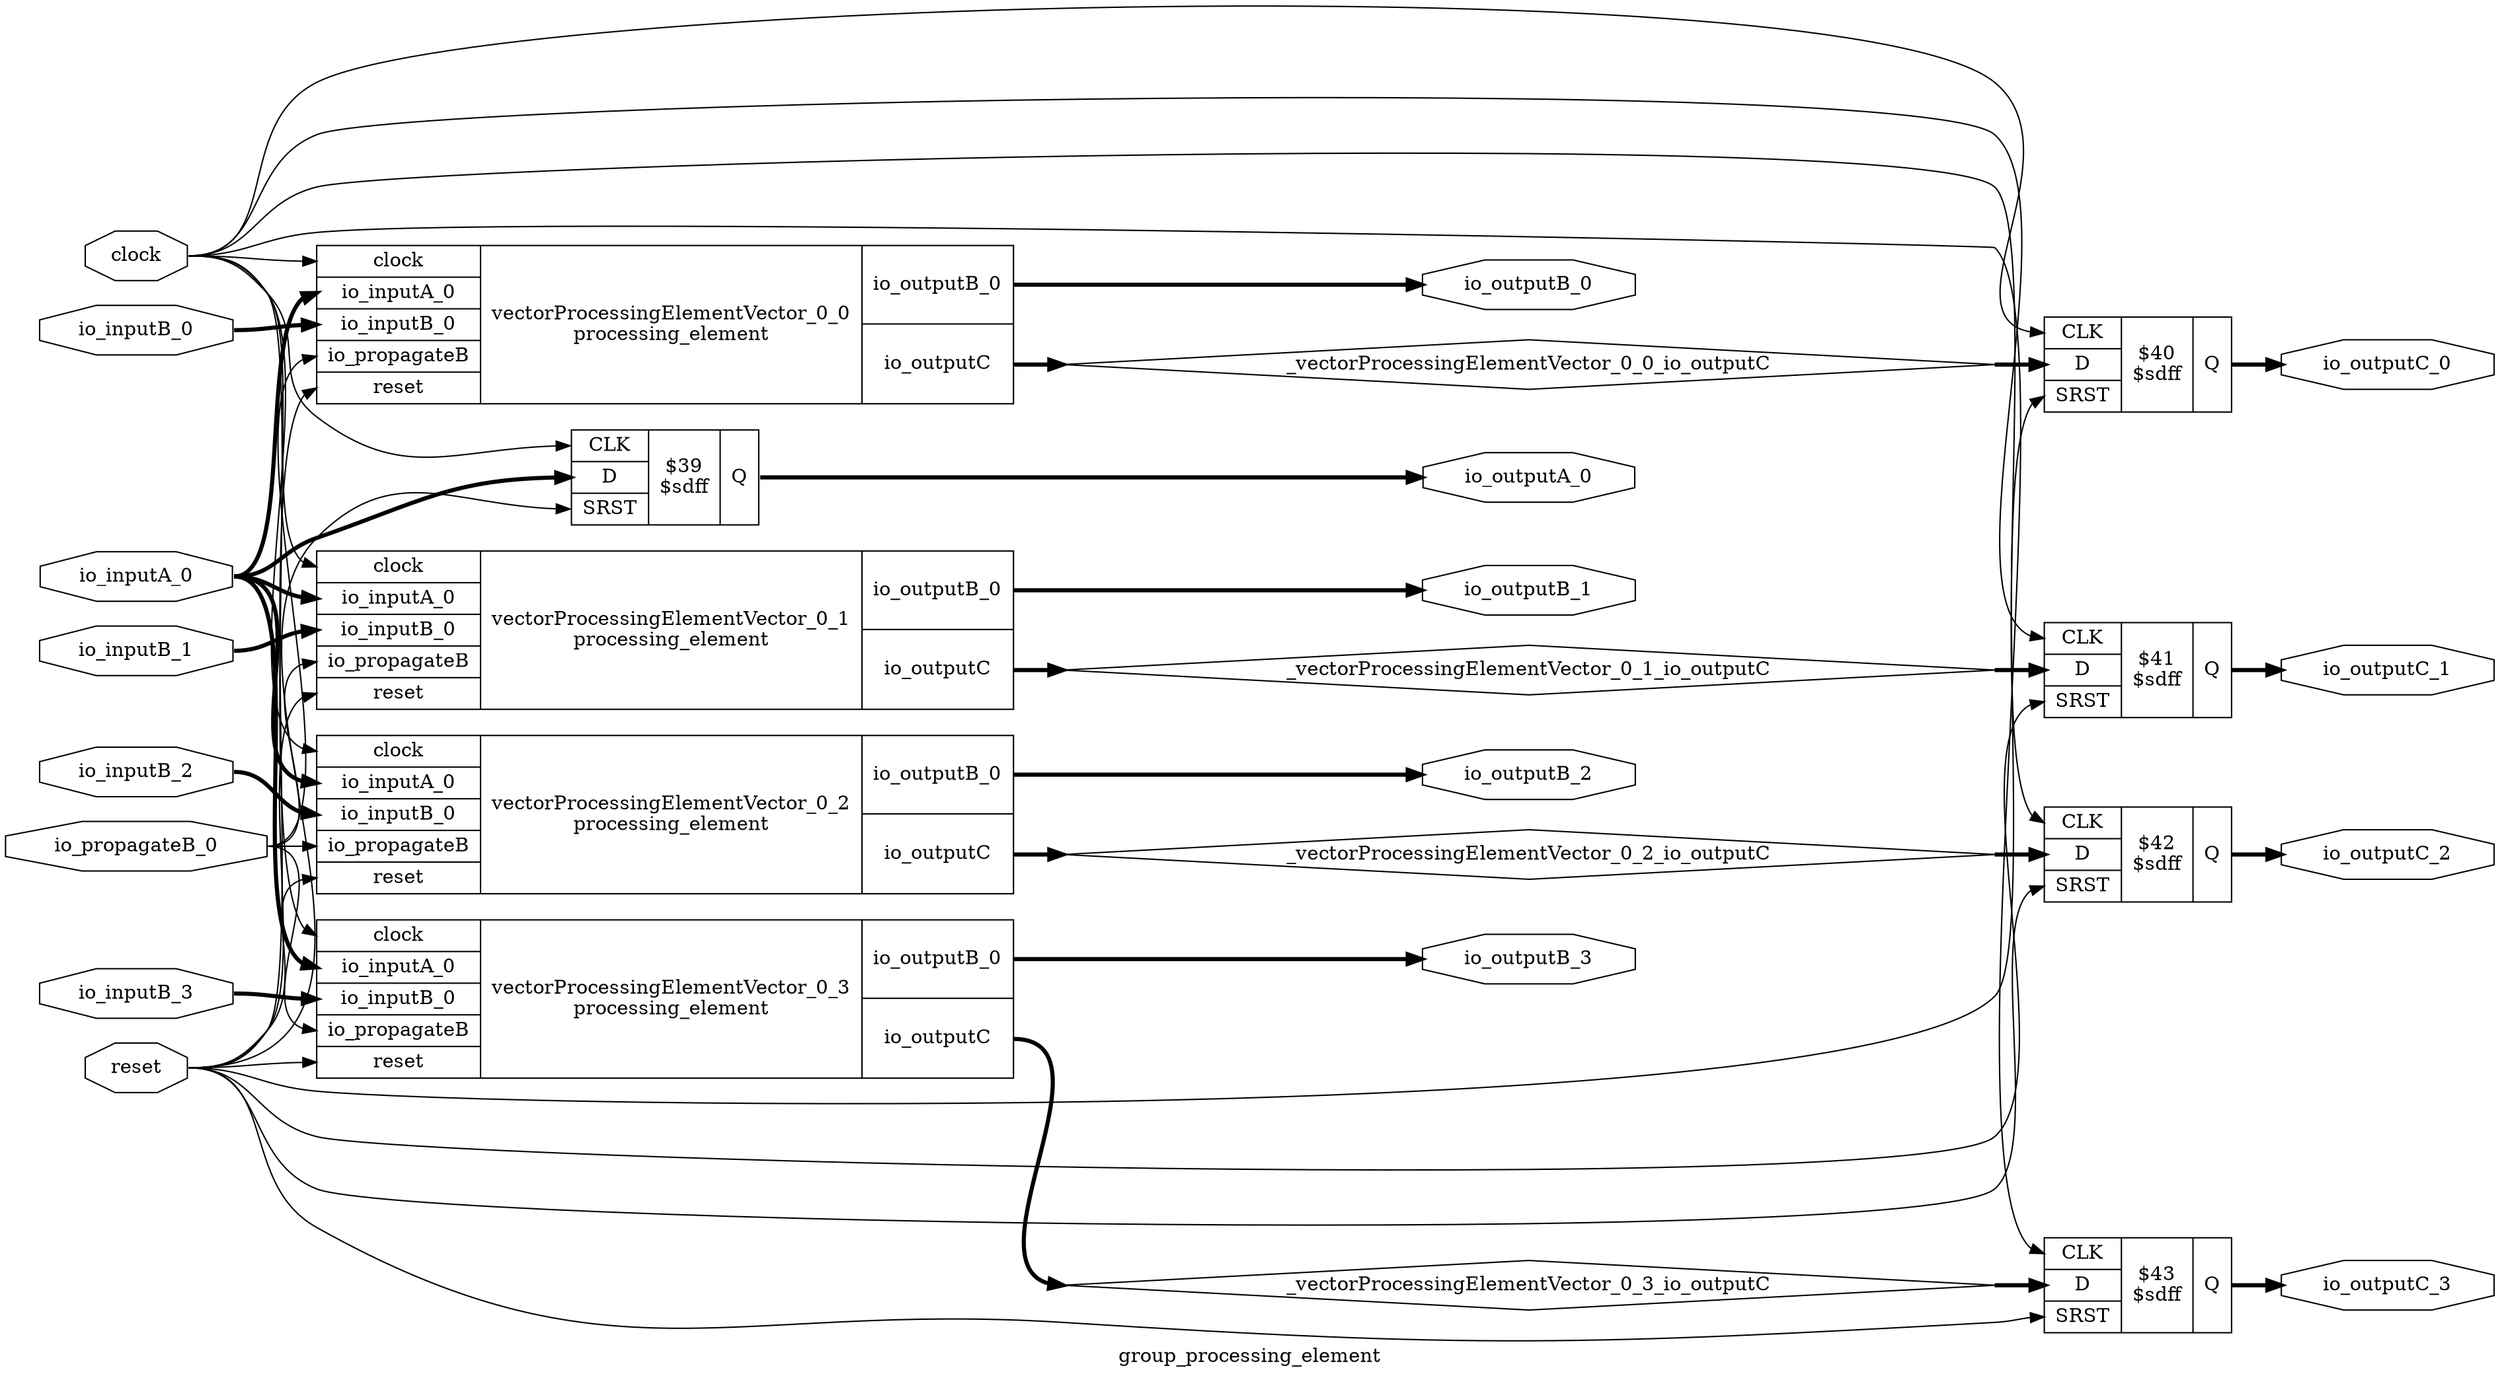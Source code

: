 digraph "group_processing_element" {
label="group_processing_element";
rankdir="LR";
remincross=true;
n1 [ shape=diamond, label="_vectorProcessingElementVector_0_0_io_outputC", color="black", fontcolor="black"];
n2 [ shape=diamond, label="_vectorProcessingElementVector_0_1_io_outputC", color="black", fontcolor="black"];
n3 [ shape=diamond, label="_vectorProcessingElementVector_0_2_io_outputC", color="black", fontcolor="black"];
n4 [ shape=diamond, label="_vectorProcessingElementVector_0_3_io_outputC", color="black", fontcolor="black"];
n5 [ shape=octagon, label="clock", color="black", fontcolor="black"];
n6 [ shape=octagon, label="io_inputA_0", color="black", fontcolor="black"];
n7 [ shape=octagon, label="io_inputB_0", color="black", fontcolor="black"];
n8 [ shape=octagon, label="io_inputB_1", color="black", fontcolor="black"];
n9 [ shape=octagon, label="io_inputB_2", color="black", fontcolor="black"];
n10 [ shape=octagon, label="io_inputB_3", color="black", fontcolor="black"];
n11 [ shape=octagon, label="io_outputA_0", color="black", fontcolor="black"];
n12 [ shape=octagon, label="io_outputB_0", color="black", fontcolor="black"];
n13 [ shape=octagon, label="io_outputB_1", color="black", fontcolor="black"];
n14 [ shape=octagon, label="io_outputB_2", color="black", fontcolor="black"];
n15 [ shape=octagon, label="io_outputB_3", color="black", fontcolor="black"];
n16 [ shape=octagon, label="io_outputC_0", color="black", fontcolor="black"];
n17 [ shape=octagon, label="io_outputC_1", color="black", fontcolor="black"];
n18 [ shape=octagon, label="io_outputC_2", color="black", fontcolor="black"];
n19 [ shape=octagon, label="io_outputC_3", color="black", fontcolor="black"];
n20 [ shape=octagon, label="io_propagateB_0", color="black", fontcolor="black"];
n21 [ shape=octagon, label="reset", color="black", fontcolor="black"];
c26 [ shape=record, label="{{<p22> CLK|<p23> D|<p24> SRST}|$39\n$sdff|{<p25> Q}}",  ];
c27 [ shape=record, label="{{<p22> CLK|<p23> D|<p24> SRST}|$40\n$sdff|{<p25> Q}}",  ];
c28 [ shape=record, label="{{<p22> CLK|<p23> D|<p24> SRST}|$41\n$sdff|{<p25> Q}}",  ];
c29 [ shape=record, label="{{<p22> CLK|<p23> D|<p24> SRST}|$42\n$sdff|{<p25> Q}}",  ];
c30 [ shape=record, label="{{<p22> CLK|<p23> D|<p24> SRST}|$43\n$sdff|{<p25> Q}}",  ];
c33 [ shape=record, label="{{<p5> clock|<p6> io_inputA_0|<p7> io_inputB_0|<p31> io_propagateB|<p21> reset}|vectorProcessingElementVector_0_0\nprocessing_element|{<p12> io_outputB_0|<p32> io_outputC}}",  ];
c34 [ shape=record, label="{{<p5> clock|<p6> io_inputA_0|<p7> io_inputB_0|<p31> io_propagateB|<p21> reset}|vectorProcessingElementVector_0_1\nprocessing_element|{<p12> io_outputB_0|<p32> io_outputC}}",  ];
c35 [ shape=record, label="{{<p5> clock|<p6> io_inputA_0|<p7> io_inputB_0|<p31> io_propagateB|<p21> reset}|vectorProcessingElementVector_0_2\nprocessing_element|{<p12> io_outputB_0|<p32> io_outputC}}",  ];
c36 [ shape=record, label="{{<p5> clock|<p6> io_inputA_0|<p7> io_inputB_0|<p31> io_propagateB|<p21> reset}|vectorProcessingElementVector_0_3\nprocessing_element|{<p12> io_outputB_0|<p32> io_outputC}}",  ];
c33:p32:e -> n1:w [color="black", fontcolor="black", style="setlinewidth(3)", label=""];
n1:e -> c27:p23:w [color="black", fontcolor="black", style="setlinewidth(3)", label=""];
n10:e -> c36:p7:w [color="black", fontcolor="black", style="setlinewidth(3)", label=""];
c26:p25:e -> n11:w [color="black", fontcolor="black", style="setlinewidth(3)", label=""];
c33:p12:e -> n12:w [color="black", fontcolor="black", style="setlinewidth(3)", label=""];
c34:p12:e -> n13:w [color="black", fontcolor="black", style="setlinewidth(3)", label=""];
c35:p12:e -> n14:w [color="black", fontcolor="black", style="setlinewidth(3)", label=""];
c36:p12:e -> n15:w [color="black", fontcolor="black", style="setlinewidth(3)", label=""];
c27:p25:e -> n16:w [color="black", fontcolor="black", style="setlinewidth(3)", label=""];
c28:p25:e -> n17:w [color="black", fontcolor="black", style="setlinewidth(3)", label=""];
c29:p25:e -> n18:w [color="black", fontcolor="black", style="setlinewidth(3)", label=""];
c30:p25:e -> n19:w [color="black", fontcolor="black", style="setlinewidth(3)", label=""];
c34:p32:e -> n2:w [color="black", fontcolor="black", style="setlinewidth(3)", label=""];
n2:e -> c28:p23:w [color="black", fontcolor="black", style="setlinewidth(3)", label=""];
n20:e -> c33:p31:w [color="black", fontcolor="black", label=""];
n20:e -> c34:p31:w [color="black", fontcolor="black", label=""];
n20:e -> c35:p31:w [color="black", fontcolor="black", label=""];
n20:e -> c36:p31:w [color="black", fontcolor="black", label=""];
n21:e -> c26:p24:w [color="black", fontcolor="black", label=""];
n21:e -> c27:p24:w [color="black", fontcolor="black", label=""];
n21:e -> c28:p24:w [color="black", fontcolor="black", label=""];
n21:e -> c29:p24:w [color="black", fontcolor="black", label=""];
n21:e -> c30:p24:w [color="black", fontcolor="black", label=""];
n21:e -> c33:p21:w [color="black", fontcolor="black", label=""];
n21:e -> c34:p21:w [color="black", fontcolor="black", label=""];
n21:e -> c35:p21:w [color="black", fontcolor="black", label=""];
n21:e -> c36:p21:w [color="black", fontcolor="black", label=""];
c35:p32:e -> n3:w [color="black", fontcolor="black", style="setlinewidth(3)", label=""];
n3:e -> c29:p23:w [color="black", fontcolor="black", style="setlinewidth(3)", label=""];
c36:p32:e -> n4:w [color="black", fontcolor="black", style="setlinewidth(3)", label=""];
n4:e -> c30:p23:w [color="black", fontcolor="black", style="setlinewidth(3)", label=""];
n5:e -> c26:p22:w [color="black", fontcolor="black", label=""];
n5:e -> c27:p22:w [color="black", fontcolor="black", label=""];
n5:e -> c28:p22:w [color="black", fontcolor="black", label=""];
n5:e -> c29:p22:w [color="black", fontcolor="black", label=""];
n5:e -> c30:p22:w [color="black", fontcolor="black", label=""];
n5:e -> c33:p5:w [color="black", fontcolor="black", label=""];
n5:e -> c34:p5:w [color="black", fontcolor="black", label=""];
n5:e -> c35:p5:w [color="black", fontcolor="black", label=""];
n5:e -> c36:p5:w [color="black", fontcolor="black", label=""];
n6:e -> c26:p23:w [color="black", fontcolor="black", style="setlinewidth(3)", label=""];
n6:e -> c33:p6:w [color="black", fontcolor="black", style="setlinewidth(3)", label=""];
n6:e -> c34:p6:w [color="black", fontcolor="black", style="setlinewidth(3)", label=""];
n6:e -> c35:p6:w [color="black", fontcolor="black", style="setlinewidth(3)", label=""];
n6:e -> c36:p6:w [color="black", fontcolor="black", style="setlinewidth(3)", label=""];
n7:e -> c33:p7:w [color="black", fontcolor="black", style="setlinewidth(3)", label=""];
n8:e -> c34:p7:w [color="black", fontcolor="black", style="setlinewidth(3)", label=""];
n9:e -> c35:p7:w [color="black", fontcolor="black", style="setlinewidth(3)", label=""];
}
digraph "multiplier" {
label="multiplier";
rankdir="LR";
remincross=true;
n2 [ shape=octagon, label="clock", color="black", fontcolor="black"];
n3 [ shape=octagon, label="io_inputA_0", color="black", fontcolor="black"];
n4 [ shape=octagon, label="io_inputB_0", color="black", fontcolor="black"];
n5 [ shape=octagon, label="io_output_0", color="black", fontcolor="black"];
n6 [ shape=octagon, label="reset", color="black", fontcolor="black"];
c11 [ shape=record, label="{{<p7> CLK|<p8> D|<p9> SRST}|$47\n$sdff|{<p10> Q}}",  ];
c15 [ shape=record, label="{{<p12> A|<p13> B}|$2\n$mul|{<p14> Y}}",  ];
x0 [ shape=record, style=rounded, label="<s8> 8x 7:7 - 15:8 |<s0> 7:0 - 7:0 ", color="black", fontcolor="black" ];
x0:e -> c15:p12:w [arrowhead=odiamond, arrowtail=odiamond, dir=both, color="black", fontcolor="black", style="setlinewidth(3)", label=""];
x1 [ shape=record, style=rounded, label="<s8> 8x 7:7 - 15:8 |<s0> 7:0 - 7:0 ", color="black", fontcolor="black" ];
x1:e -> c15:p13:w [arrowhead=odiamond, arrowtail=odiamond, dir=both, color="black", fontcolor="black", style="setlinewidth(3)", label=""];
c15:p14:e -> c11:p8:w [color="black", fontcolor="black", style="setlinewidth(3)", label=""];
n2:e -> c11:p7:w [color="black", fontcolor="black", label=""];
n3:e -> x0:s0:w [color="black", fontcolor="black", style="setlinewidth(3)", label=""];
n3:e -> x0:s8:w [color="black", fontcolor="black", style="setlinewidth(3)", label=""];
n4:e -> x1:s0:w [color="black", fontcolor="black", style="setlinewidth(3)", label=""];
n4:e -> x1:s8:w [color="black", fontcolor="black", style="setlinewidth(3)", label=""];
c11:p10:e -> n5:w [color="black", fontcolor="black", style="setlinewidth(3)", label=""];
n6:e -> c11:p9:w [color="black", fontcolor="black", label=""];
}
digraph "processing_element" {
label="processing_element";
rankdir="LR";
remincross=true;
n1 [ shape=diamond, label="_multiplyResult_multiplier_io_output_0", color="black", fontcolor="black"];
n2 [ shape=octagon, label="clock", color="black", fontcolor="black"];
n3 [ shape=octagon, label="io_inputA_0", color="black", fontcolor="black"];
n4 [ shape=octagon, label="io_inputB_0", color="black", fontcolor="black"];
n5 [ shape=octagon, label="io_outputB_0", color="black", fontcolor="black"];
n6 [ shape=octagon, label="io_outputC", color="black", fontcolor="black"];
n7 [ shape=octagon, label="io_propagateB", color="black", fontcolor="black"];
n8 [ shape=octagon, label="reset", color="black", fontcolor="black"];
c14 [ shape=record, label="{{<p9> CLK|<p10> D|<p11> EN|<p12> SRST}|$45\n$sdffe|{<p13> Q}}",  ];
c15 [ shape=record, label="{{<p9> CLK|<p10> D|<p12> SRST}|$46\n$sdff|{<p13> Q}}",  ];
c17 [ shape=record, label="{{<p2> clock|<p3> io_inputA_0|<p4> io_inputB_0|<p8> reset}|multiplyResult_multiplier\nmultiplier|{<p16> io_output_0}}",  ];
c17:p16:e -> n1:w [color="black", fontcolor="black", style="setlinewidth(3)", label=""];
n1:e -> c15:p10:w [color="black", fontcolor="black", style="setlinewidth(3)", label=""];
n2:e -> c14:p9:w [color="black", fontcolor="black", label=""];
n2:e -> c15:p9:w [color="black", fontcolor="black", label=""];
n2:e -> c17:p2:w [color="black", fontcolor="black", label=""];
n3:e -> c17:p3:w [color="black", fontcolor="black", style="setlinewidth(3)", label=""];
n4:e -> c14:p10:w [color="black", fontcolor="black", style="setlinewidth(3)", label=""];
c14:p13:e -> n5:w [color="black", fontcolor="black", style="setlinewidth(3)", label=""];
n5:e -> c17:p4:w [color="black", fontcolor="black", style="setlinewidth(3)", label=""];
c15:p13:e -> n6:w [color="black", fontcolor="black", style="setlinewidth(3)", label=""];
n7:e -> c14:p11:w [color="black", fontcolor="black", label=""];
n8:e -> c14:p12:w [color="black", fontcolor="black", label=""];
n8:e -> c15:p12:w [color="black", fontcolor="black", label=""];
n8:e -> c17:p8:w [color="black", fontcolor="black", label=""];
}
